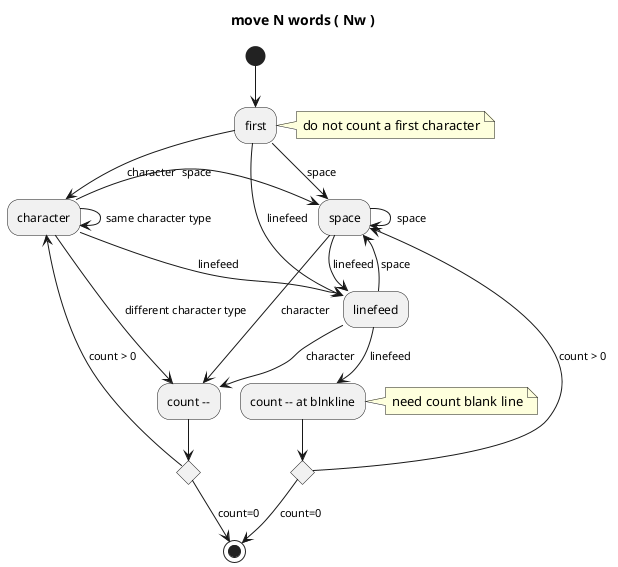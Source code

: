 @startuml
title move N words ( Nw )

(*) --> first

note right: do not count a first character

first -down-> [character] character
first -down-> [space] space
first -down-> [linefeed] "linefeed"

character --> [same character type] character
character -right-> [space] space
character -right-> [linefeed] linefeed
character -down-> [different character type] "count --"

if "" then
--> [count=0] (*)
else
-up-> [count > 0]character
end if

space -down-> [character] "count --"
space --> [space] space
space --> [linefeed] linefeed

"linefeed" --> [linefeed] "count -- at blnkline"
note right: need count blank line
if "" then
--> [count=0] (*)
else
-up-> [count > 0] space
end if

"linefeed" --> [character] "count --"
"linefeed" --> [space] space

@enduml
